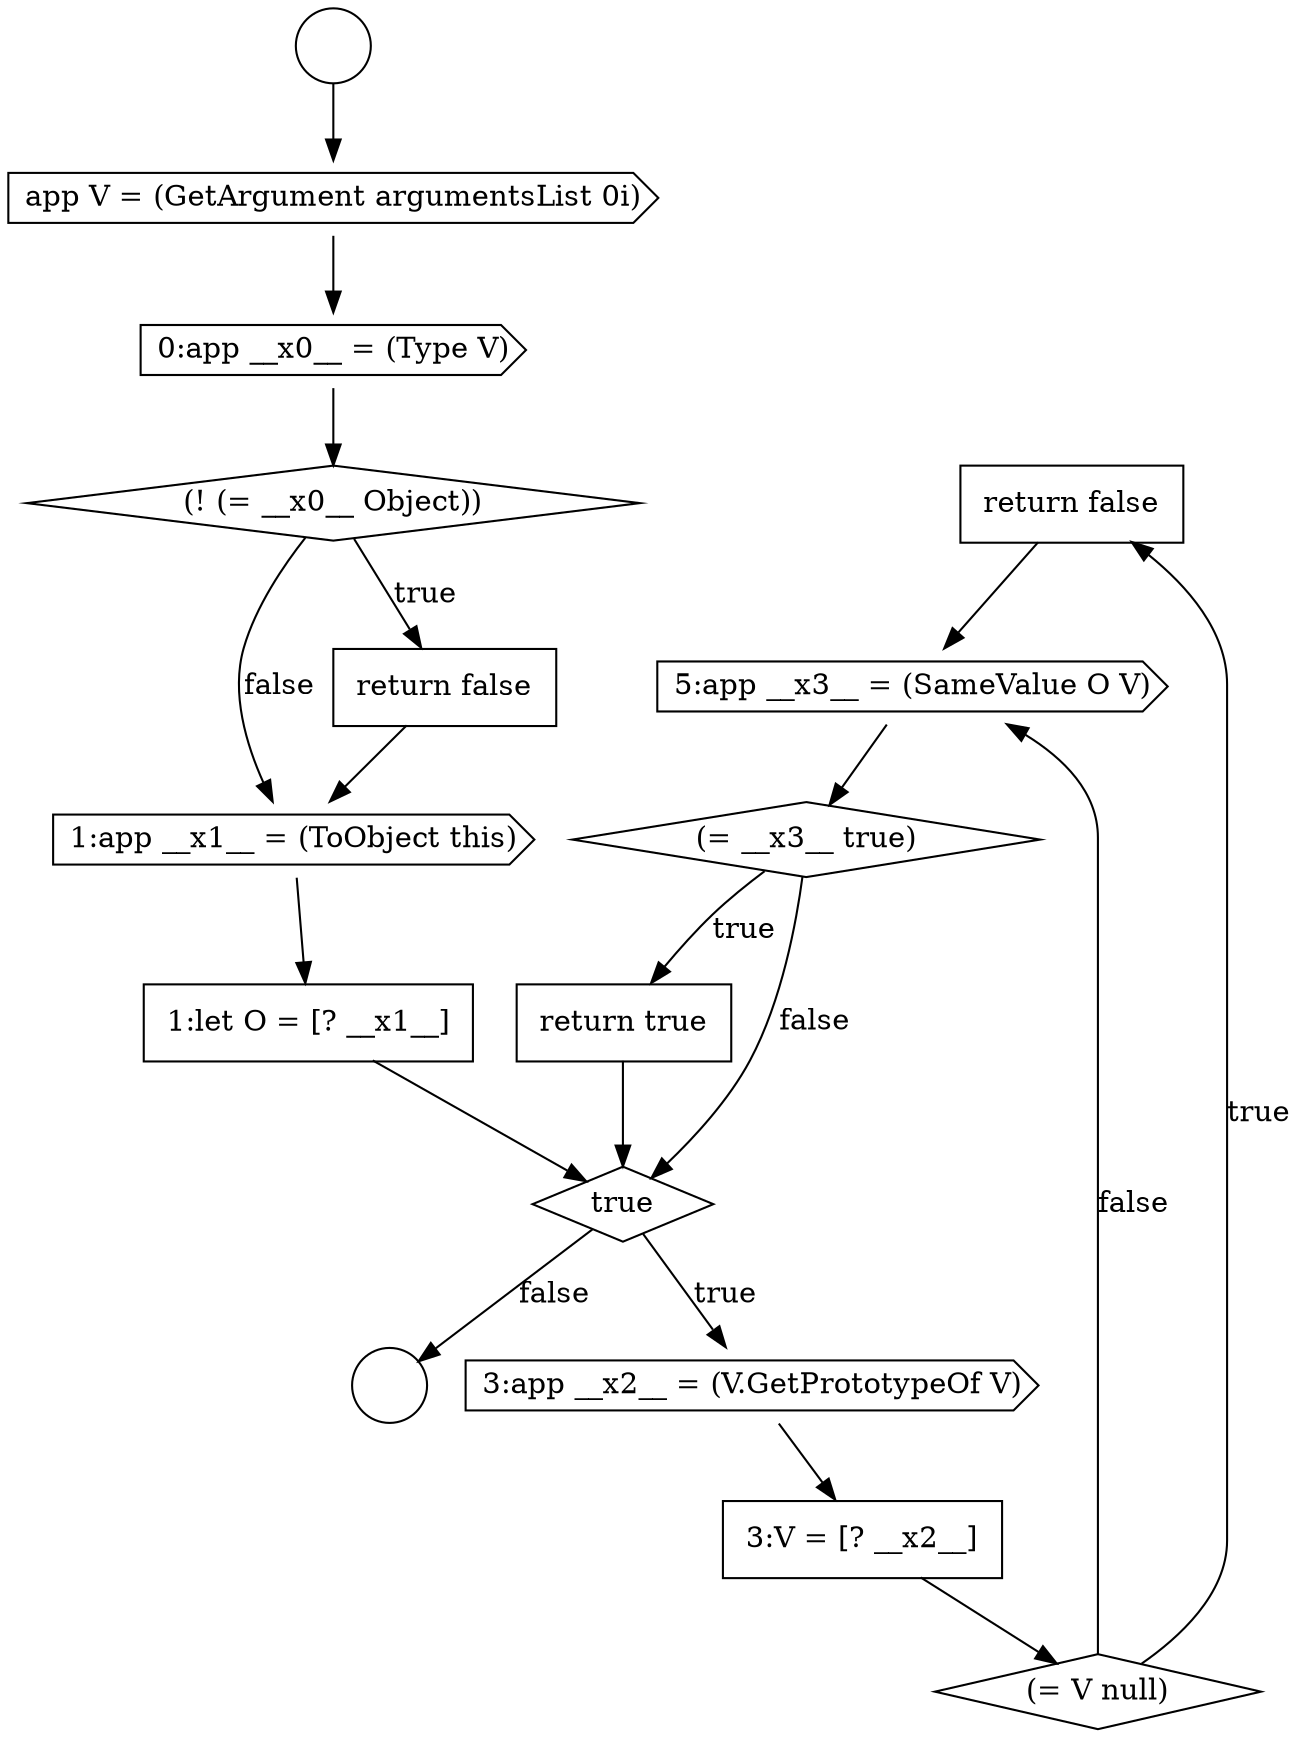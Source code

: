digraph {
  node12212 [shape=none, margin=0, label=<<font color="black">
    <table border="0" cellborder="1" cellspacing="0" cellpadding="10">
      <tr><td align="left">return false</td></tr>
    </table>
  </font>> color="black" fillcolor="white" style=filled]
  node12204 [shape=diamond, label=<<font color="black">(! (= __x0__ Object))</font>> color="black" fillcolor="white" style=filled]
  node12215 [shape=none, margin=0, label=<<font color="black">
    <table border="0" cellborder="1" cellspacing="0" cellpadding="10">
      <tr><td align="left">return true</td></tr>
    </table>
  </font>> color="black" fillcolor="white" style=filled]
  node12211 [shape=diamond, label=<<font color="black">(= V null)</font>> color="black" fillcolor="white" style=filled]
  node12210 [shape=none, margin=0, label=<<font color="black">
    <table border="0" cellborder="1" cellspacing="0" cellpadding="10">
      <tr><td align="left">3:V = [? __x2__]</td></tr>
    </table>
  </font>> color="black" fillcolor="white" style=filled]
  node12214 [shape=diamond, label=<<font color="black">(= __x3__ true)</font>> color="black" fillcolor="white" style=filled]
  node12207 [shape=none, margin=0, label=<<font color="black">
    <table border="0" cellborder="1" cellspacing="0" cellpadding="10">
      <tr><td align="left">1:let O = [? __x1__]</td></tr>
    </table>
  </font>> color="black" fillcolor="white" style=filled]
  node12202 [shape=cds, label=<<font color="black">app V = (GetArgument argumentsList 0i)</font>> color="black" fillcolor="white" style=filled]
  node12209 [shape=cds, label=<<font color="black">3:app __x2__ = (V.GetPrototypeOf V)</font>> color="black" fillcolor="white" style=filled]
  node12203 [shape=cds, label=<<font color="black">0:app __x0__ = (Type V)</font>> color="black" fillcolor="white" style=filled]
  node12200 [shape=circle label=" " color="black" fillcolor="white" style=filled]
  node12205 [shape=none, margin=0, label=<<font color="black">
    <table border="0" cellborder="1" cellspacing="0" cellpadding="10">
      <tr><td align="left">return false</td></tr>
    </table>
  </font>> color="black" fillcolor="white" style=filled]
  node12201 [shape=circle label=" " color="black" fillcolor="white" style=filled]
  node12206 [shape=cds, label=<<font color="black">1:app __x1__ = (ToObject this)</font>> color="black" fillcolor="white" style=filled]
  node12208 [shape=diamond, label=<<font color="black">true</font>> color="black" fillcolor="white" style=filled]
  node12213 [shape=cds, label=<<font color="black">5:app __x3__ = (SameValue O V)</font>> color="black" fillcolor="white" style=filled]
  node12213 -> node12214 [ color="black"]
  node12210 -> node12211 [ color="black"]
  node12215 -> node12208 [ color="black"]
  node12203 -> node12204 [ color="black"]
  node12212 -> node12213 [ color="black"]
  node12204 -> node12205 [label=<<font color="black">true</font>> color="black"]
  node12204 -> node12206 [label=<<font color="black">false</font>> color="black"]
  node12202 -> node12203 [ color="black"]
  node12205 -> node12206 [ color="black"]
  node12211 -> node12212 [label=<<font color="black">true</font>> color="black"]
  node12211 -> node12213 [label=<<font color="black">false</font>> color="black"]
  node12206 -> node12207 [ color="black"]
  node12200 -> node12202 [ color="black"]
  node12214 -> node12215 [label=<<font color="black">true</font>> color="black"]
  node12214 -> node12208 [label=<<font color="black">false</font>> color="black"]
  node12207 -> node12208 [ color="black"]
  node12208 -> node12209 [label=<<font color="black">true</font>> color="black"]
  node12208 -> node12201 [label=<<font color="black">false</font>> color="black"]
  node12209 -> node12210 [ color="black"]
}

